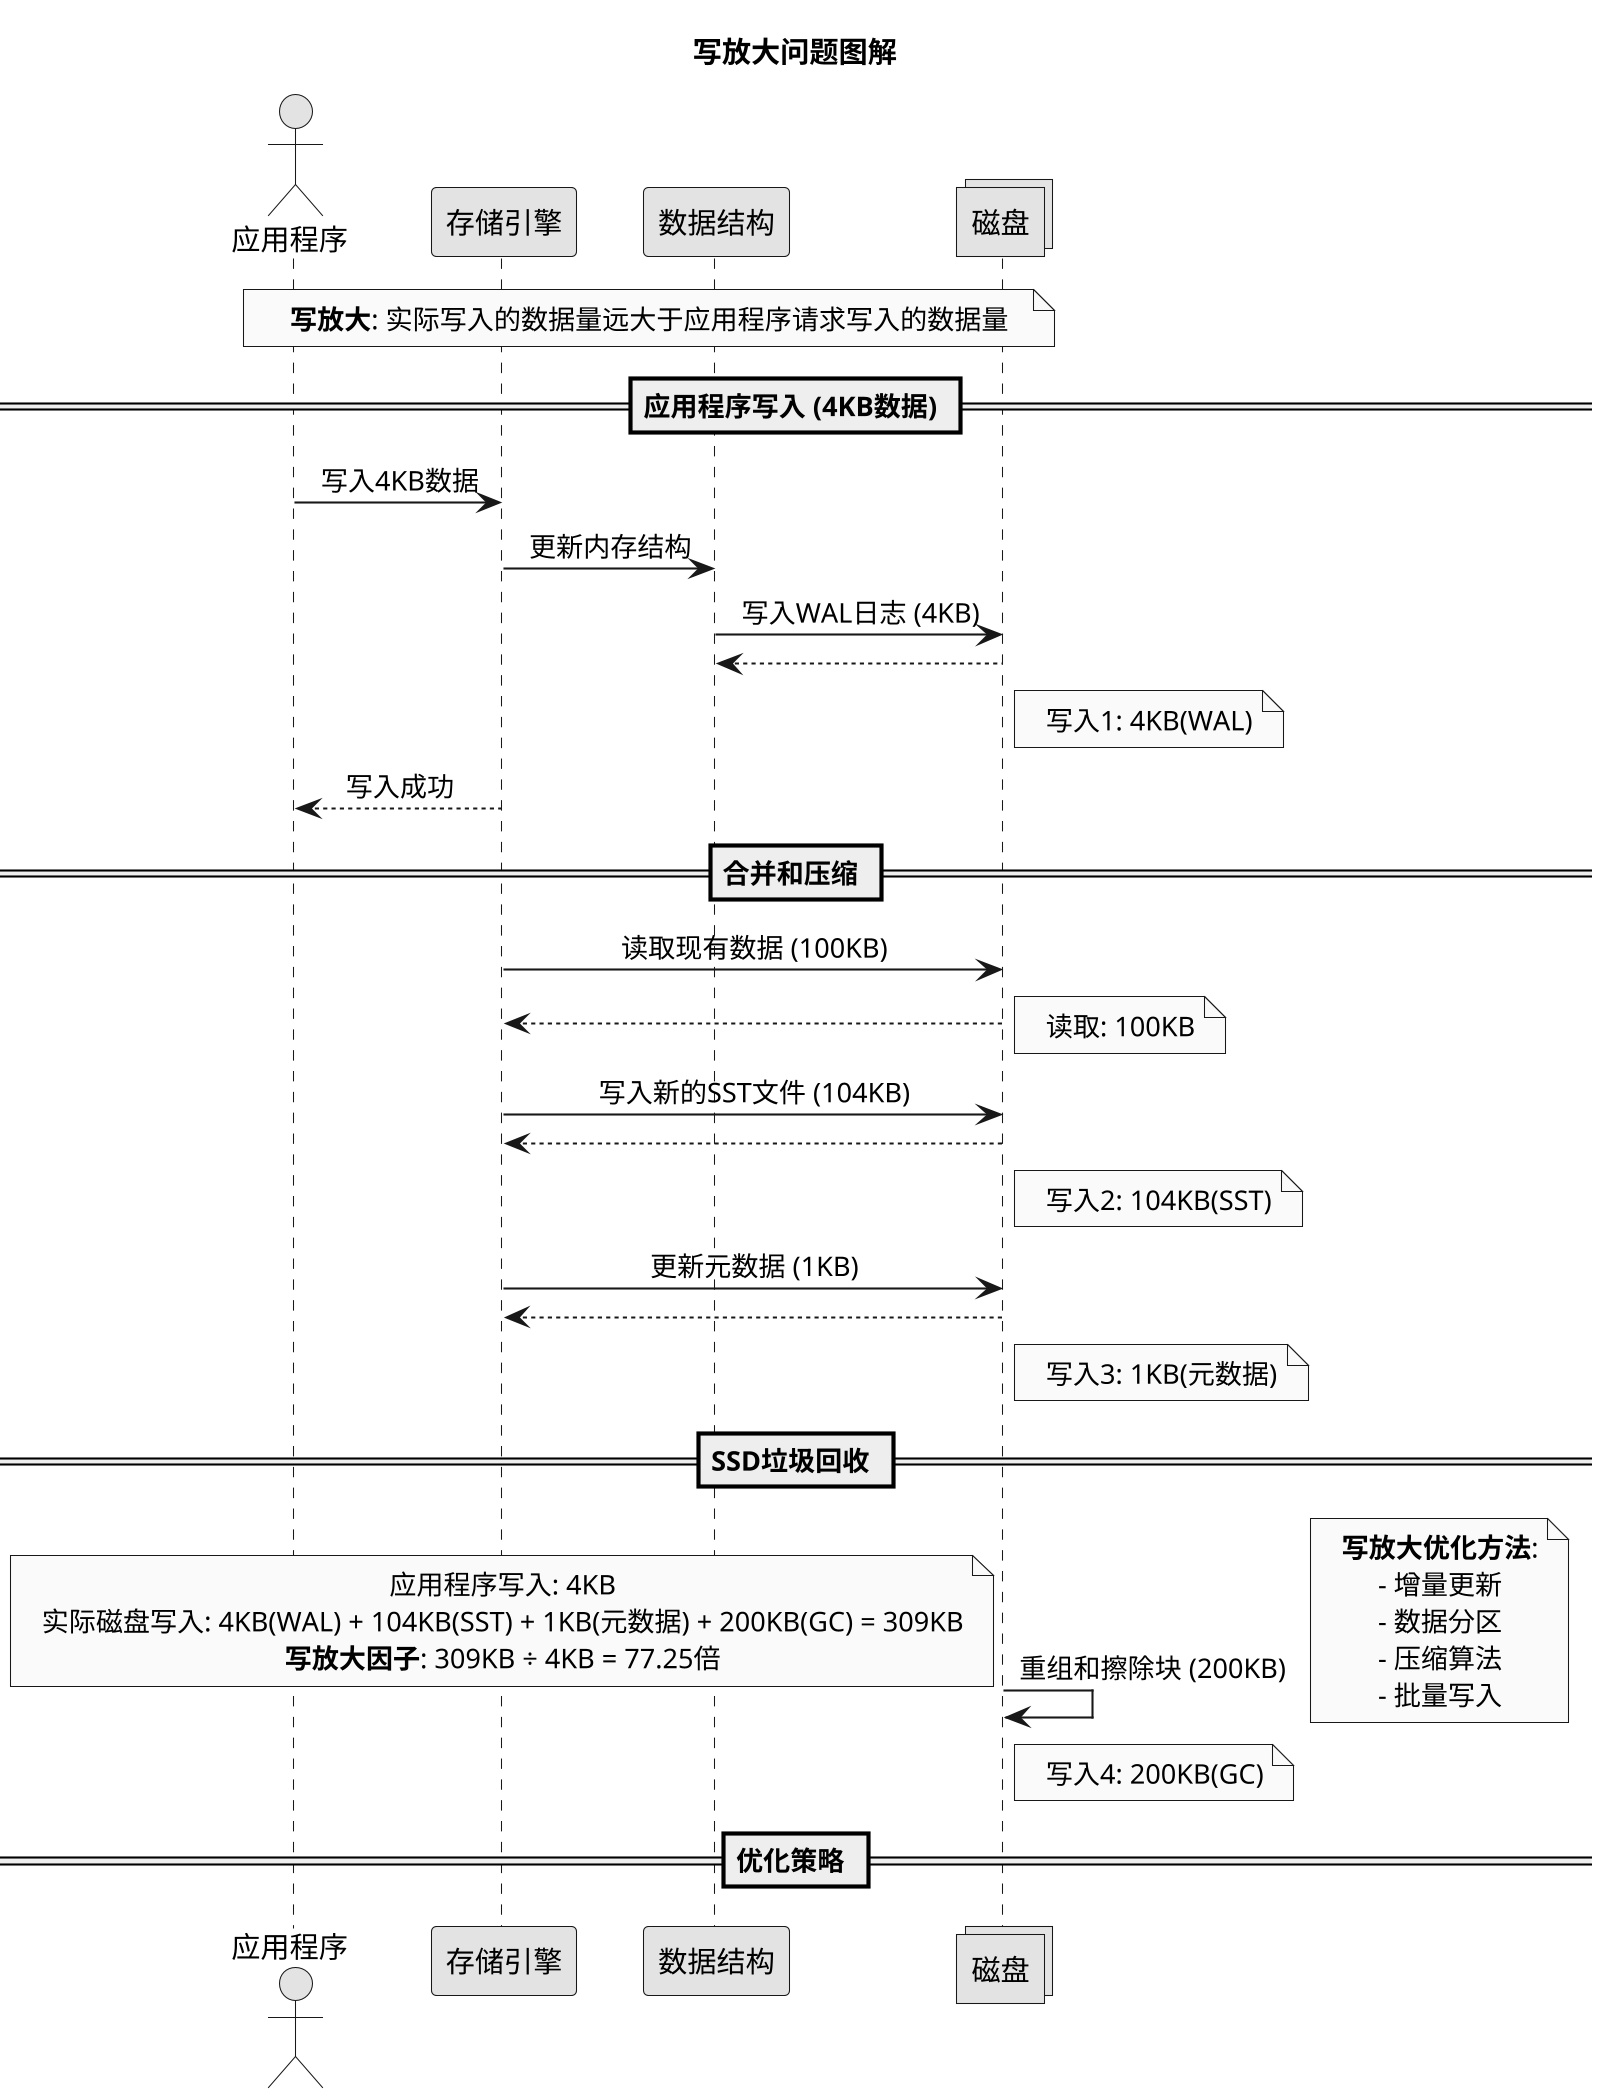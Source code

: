 @startuml write_amplification
skinparam dpi 200
skinparam defaultFontName "Microsoft YaHei"

' 简化图表样式
skinparam monochrome true
skinparam shadowing false
skinparam defaultTextAlignment center

' 定义参与者
actor "应用程序" as App
participant "存储引擎" as Engine
participant "数据结构" as InternalDS
collections "磁盘" as Disk

title 写放大问题图解

note over App, Disk
  **写放大**: 实际写入的数据量远大于应用程序请求写入的数据量
end note

' 简化图示序列
== 应用程序写入 (4KB数据) ==
App -> Engine : 写入4KB数据
Engine -> InternalDS : 更新内存结构
InternalDS -> Disk : 写入WAL日志 (4KB)
InternalDS <-- Disk
note right of Disk : 写入1: 4KB(WAL)

App <-- Engine : 写入成功

== 合并和压缩 ==
Engine -> Disk : 读取现有数据 (100KB)
Engine <-- Disk
note right : 读取: 100KB

Engine -> Disk : 写入新的SST文件 (104KB)
Engine <-- Disk
note right of Disk : 写入2: 104KB(SST)

Engine -> Disk : 更新元数据 (1KB)
Engine <-- Disk
note right of Disk : 写入3: 1KB(元数据)

== SSD垃圾回收 ==
Disk -> Disk : 重组和擦除块 (200KB)
note right of Disk : 写入4: 200KB(GC)

== 优化策略 ==
note right
  **写放大优化方法**:
  - 增量更新
  - 数据分区
  - 压缩算法
  - 批量写入
end note

' 写放大统计
note bottom
  应用程序写入: 4KB
  实际磁盘写入: 4KB(WAL) + 104KB(SST) + 1KB(元数据) + 200KB(GC) = 309KB
  **写放大因子**: 309KB ÷ 4KB = 77.25倍
end note

@enduml 